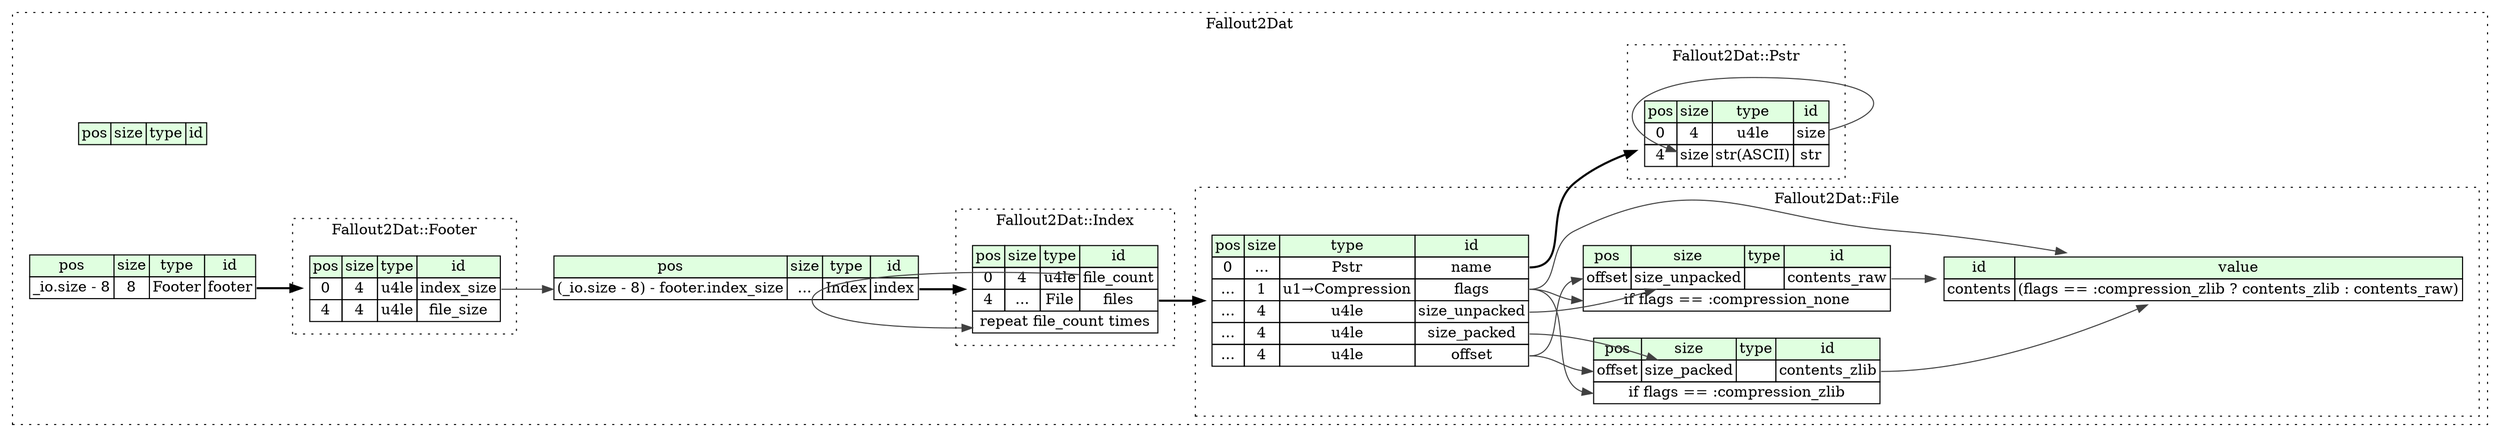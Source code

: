 digraph {
	rankdir=LR;
	node [shape=plaintext];
	subgraph cluster__fallout2_dat {
		label="Fallout2Dat";
		graph[style=dotted];

		fallout2_dat__seq [label=<<TABLE BORDER="0" CELLBORDER="1" CELLSPACING="0">
			<TR><TD BGCOLOR="#E0FFE0">pos</TD><TD BGCOLOR="#E0FFE0">size</TD><TD BGCOLOR="#E0FFE0">type</TD><TD BGCOLOR="#E0FFE0">id</TD></TR>
		</TABLE>>];
		fallout2_dat__inst__footer [label=<<TABLE BORDER="0" CELLBORDER="1" CELLSPACING="0">
			<TR><TD BGCOLOR="#E0FFE0">pos</TD><TD BGCOLOR="#E0FFE0">size</TD><TD BGCOLOR="#E0FFE0">type</TD><TD BGCOLOR="#E0FFE0">id</TD></TR>
			<TR><TD PORT="footer_pos">_io.size - 8</TD><TD PORT="footer_size">8</TD><TD>Footer</TD><TD PORT="footer_type">footer</TD></TR>
		</TABLE>>];
		fallout2_dat__inst__index [label=<<TABLE BORDER="0" CELLBORDER="1" CELLSPACING="0">
			<TR><TD BGCOLOR="#E0FFE0">pos</TD><TD BGCOLOR="#E0FFE0">size</TD><TD BGCOLOR="#E0FFE0">type</TD><TD BGCOLOR="#E0FFE0">id</TD></TR>
			<TR><TD PORT="index_pos">(_io.size - 8) - footer.index_size</TD><TD PORT="index_size">...</TD><TD>Index</TD><TD PORT="index_type">index</TD></TR>
		</TABLE>>];
		subgraph cluster__file {
			label="Fallout2Dat::File";
			graph[style=dotted];

			file__seq [label=<<TABLE BORDER="0" CELLBORDER="1" CELLSPACING="0">
				<TR><TD BGCOLOR="#E0FFE0">pos</TD><TD BGCOLOR="#E0FFE0">size</TD><TD BGCOLOR="#E0FFE0">type</TD><TD BGCOLOR="#E0FFE0">id</TD></TR>
				<TR><TD PORT="name_pos">0</TD><TD PORT="name_size">...</TD><TD>Pstr</TD><TD PORT="name_type">name</TD></TR>
				<TR><TD PORT="flags_pos">...</TD><TD PORT="flags_size">1</TD><TD>u1→Compression</TD><TD PORT="flags_type">flags</TD></TR>
				<TR><TD PORT="size_unpacked_pos">...</TD><TD PORT="size_unpacked_size">4</TD><TD>u4le</TD><TD PORT="size_unpacked_type">size_unpacked</TD></TR>
				<TR><TD PORT="size_packed_pos">...</TD><TD PORT="size_packed_size">4</TD><TD>u4le</TD><TD PORT="size_packed_type">size_packed</TD></TR>
				<TR><TD PORT="offset_pos">...</TD><TD PORT="offset_size">4</TD><TD>u4le</TD><TD PORT="offset_type">offset</TD></TR>
			</TABLE>>];
			file__inst__contents [label=<<TABLE BORDER="0" CELLBORDER="1" CELLSPACING="0">
				<TR><TD BGCOLOR="#E0FFE0">id</TD><TD BGCOLOR="#E0FFE0">value</TD></TR>
				<TR><TD>contents</TD><TD>(flags == :compression_zlib ? contents_zlib : contents_raw)</TD></TR>
			</TABLE>>];
			file__inst__contents_raw [label=<<TABLE BORDER="0" CELLBORDER="1" CELLSPACING="0">
				<TR><TD BGCOLOR="#E0FFE0">pos</TD><TD BGCOLOR="#E0FFE0">size</TD><TD BGCOLOR="#E0FFE0">type</TD><TD BGCOLOR="#E0FFE0">id</TD></TR>
				<TR><TD PORT="contents_raw_pos">offset</TD><TD PORT="contents_raw_size">size_unpacked</TD><TD></TD><TD PORT="contents_raw_type">contents_raw</TD></TR>
				<TR><TD COLSPAN="4" PORT="contents_raw__if">if flags == :compression_none</TD></TR>
			</TABLE>>];
			file__inst__contents_zlib [label=<<TABLE BORDER="0" CELLBORDER="1" CELLSPACING="0">
				<TR><TD BGCOLOR="#E0FFE0">pos</TD><TD BGCOLOR="#E0FFE0">size</TD><TD BGCOLOR="#E0FFE0">type</TD><TD BGCOLOR="#E0FFE0">id</TD></TR>
				<TR><TD PORT="contents_zlib_pos">offset</TD><TD PORT="contents_zlib_size">size_packed</TD><TD></TD><TD PORT="contents_zlib_type">contents_zlib</TD></TR>
				<TR><TD COLSPAN="4" PORT="contents_zlib__if">if flags == :compression_zlib</TD></TR>
			</TABLE>>];
		}
		subgraph cluster__footer {
			label="Fallout2Dat::Footer";
			graph[style=dotted];

			footer__seq [label=<<TABLE BORDER="0" CELLBORDER="1" CELLSPACING="0">
				<TR><TD BGCOLOR="#E0FFE0">pos</TD><TD BGCOLOR="#E0FFE0">size</TD><TD BGCOLOR="#E0FFE0">type</TD><TD BGCOLOR="#E0FFE0">id</TD></TR>
				<TR><TD PORT="index_size_pos">0</TD><TD PORT="index_size_size">4</TD><TD>u4le</TD><TD PORT="index_size_type">index_size</TD></TR>
				<TR><TD PORT="file_size_pos">4</TD><TD PORT="file_size_size">4</TD><TD>u4le</TD><TD PORT="file_size_type">file_size</TD></TR>
			</TABLE>>];
		}
		subgraph cluster__index {
			label="Fallout2Dat::Index";
			graph[style=dotted];

			index__seq [label=<<TABLE BORDER="0" CELLBORDER="1" CELLSPACING="0">
				<TR><TD BGCOLOR="#E0FFE0">pos</TD><TD BGCOLOR="#E0FFE0">size</TD><TD BGCOLOR="#E0FFE0">type</TD><TD BGCOLOR="#E0FFE0">id</TD></TR>
				<TR><TD PORT="file_count_pos">0</TD><TD PORT="file_count_size">4</TD><TD>u4le</TD><TD PORT="file_count_type">file_count</TD></TR>
				<TR><TD PORT="files_pos">4</TD><TD PORT="files_size">...</TD><TD>File</TD><TD PORT="files_type">files</TD></TR>
				<TR><TD COLSPAN="4" PORT="files__repeat">repeat file_count times</TD></TR>
			</TABLE>>];
		}
		subgraph cluster__pstr {
			label="Fallout2Dat::Pstr";
			graph[style=dotted];

			pstr__seq [label=<<TABLE BORDER="0" CELLBORDER="1" CELLSPACING="0">
				<TR><TD BGCOLOR="#E0FFE0">pos</TD><TD BGCOLOR="#E0FFE0">size</TD><TD BGCOLOR="#E0FFE0">type</TD><TD BGCOLOR="#E0FFE0">id</TD></TR>
				<TR><TD PORT="size_pos">0</TD><TD PORT="size_size">4</TD><TD>u4le</TD><TD PORT="size_type">size</TD></TR>
				<TR><TD PORT="str_pos">4</TD><TD PORT="str_size">size</TD><TD>str(ASCII)</TD><TD PORT="str_type">str</TD></TR>
			</TABLE>>];
		}
	}
	fallout2_dat__inst__footer:footer_type -> footer__seq [style=bold];
	footer__seq:index_size_type -> fallout2_dat__inst__index:index_pos [color="#404040"];
	fallout2_dat__inst__index:index_type -> index__seq [style=bold];
	file__seq:name_type -> pstr__seq [style=bold];
	file__seq:flags_type -> file__inst__contents [color="#404040"];
	file__inst__contents_zlib:contents_zlib_type -> file__inst__contents [color="#404040"];
	file__inst__contents_raw:contents_raw_type -> file__inst__contents [color="#404040"];
	file__seq:offset_type -> file__inst__contents_raw:contents_raw_pos [color="#404040"];
	file__seq:size_unpacked_type -> file__inst__contents_raw:contents_raw_size [color="#404040"];
	file__seq:flags_type -> file__inst__contents_raw:contents_raw__if [color="#404040"];
	file__seq:offset_type -> file__inst__contents_zlib:contents_zlib_pos [color="#404040"];
	file__seq:size_packed_type -> file__inst__contents_zlib:contents_zlib_size [color="#404040"];
	file__seq:flags_type -> file__inst__contents_zlib:contents_zlib__if [color="#404040"];
	index__seq:files_type -> file__seq [style=bold];
	index__seq:file_count_type -> index__seq:files__repeat [color="#404040"];
	pstr__seq:size_type -> pstr__seq:str_size [color="#404040"];
}
